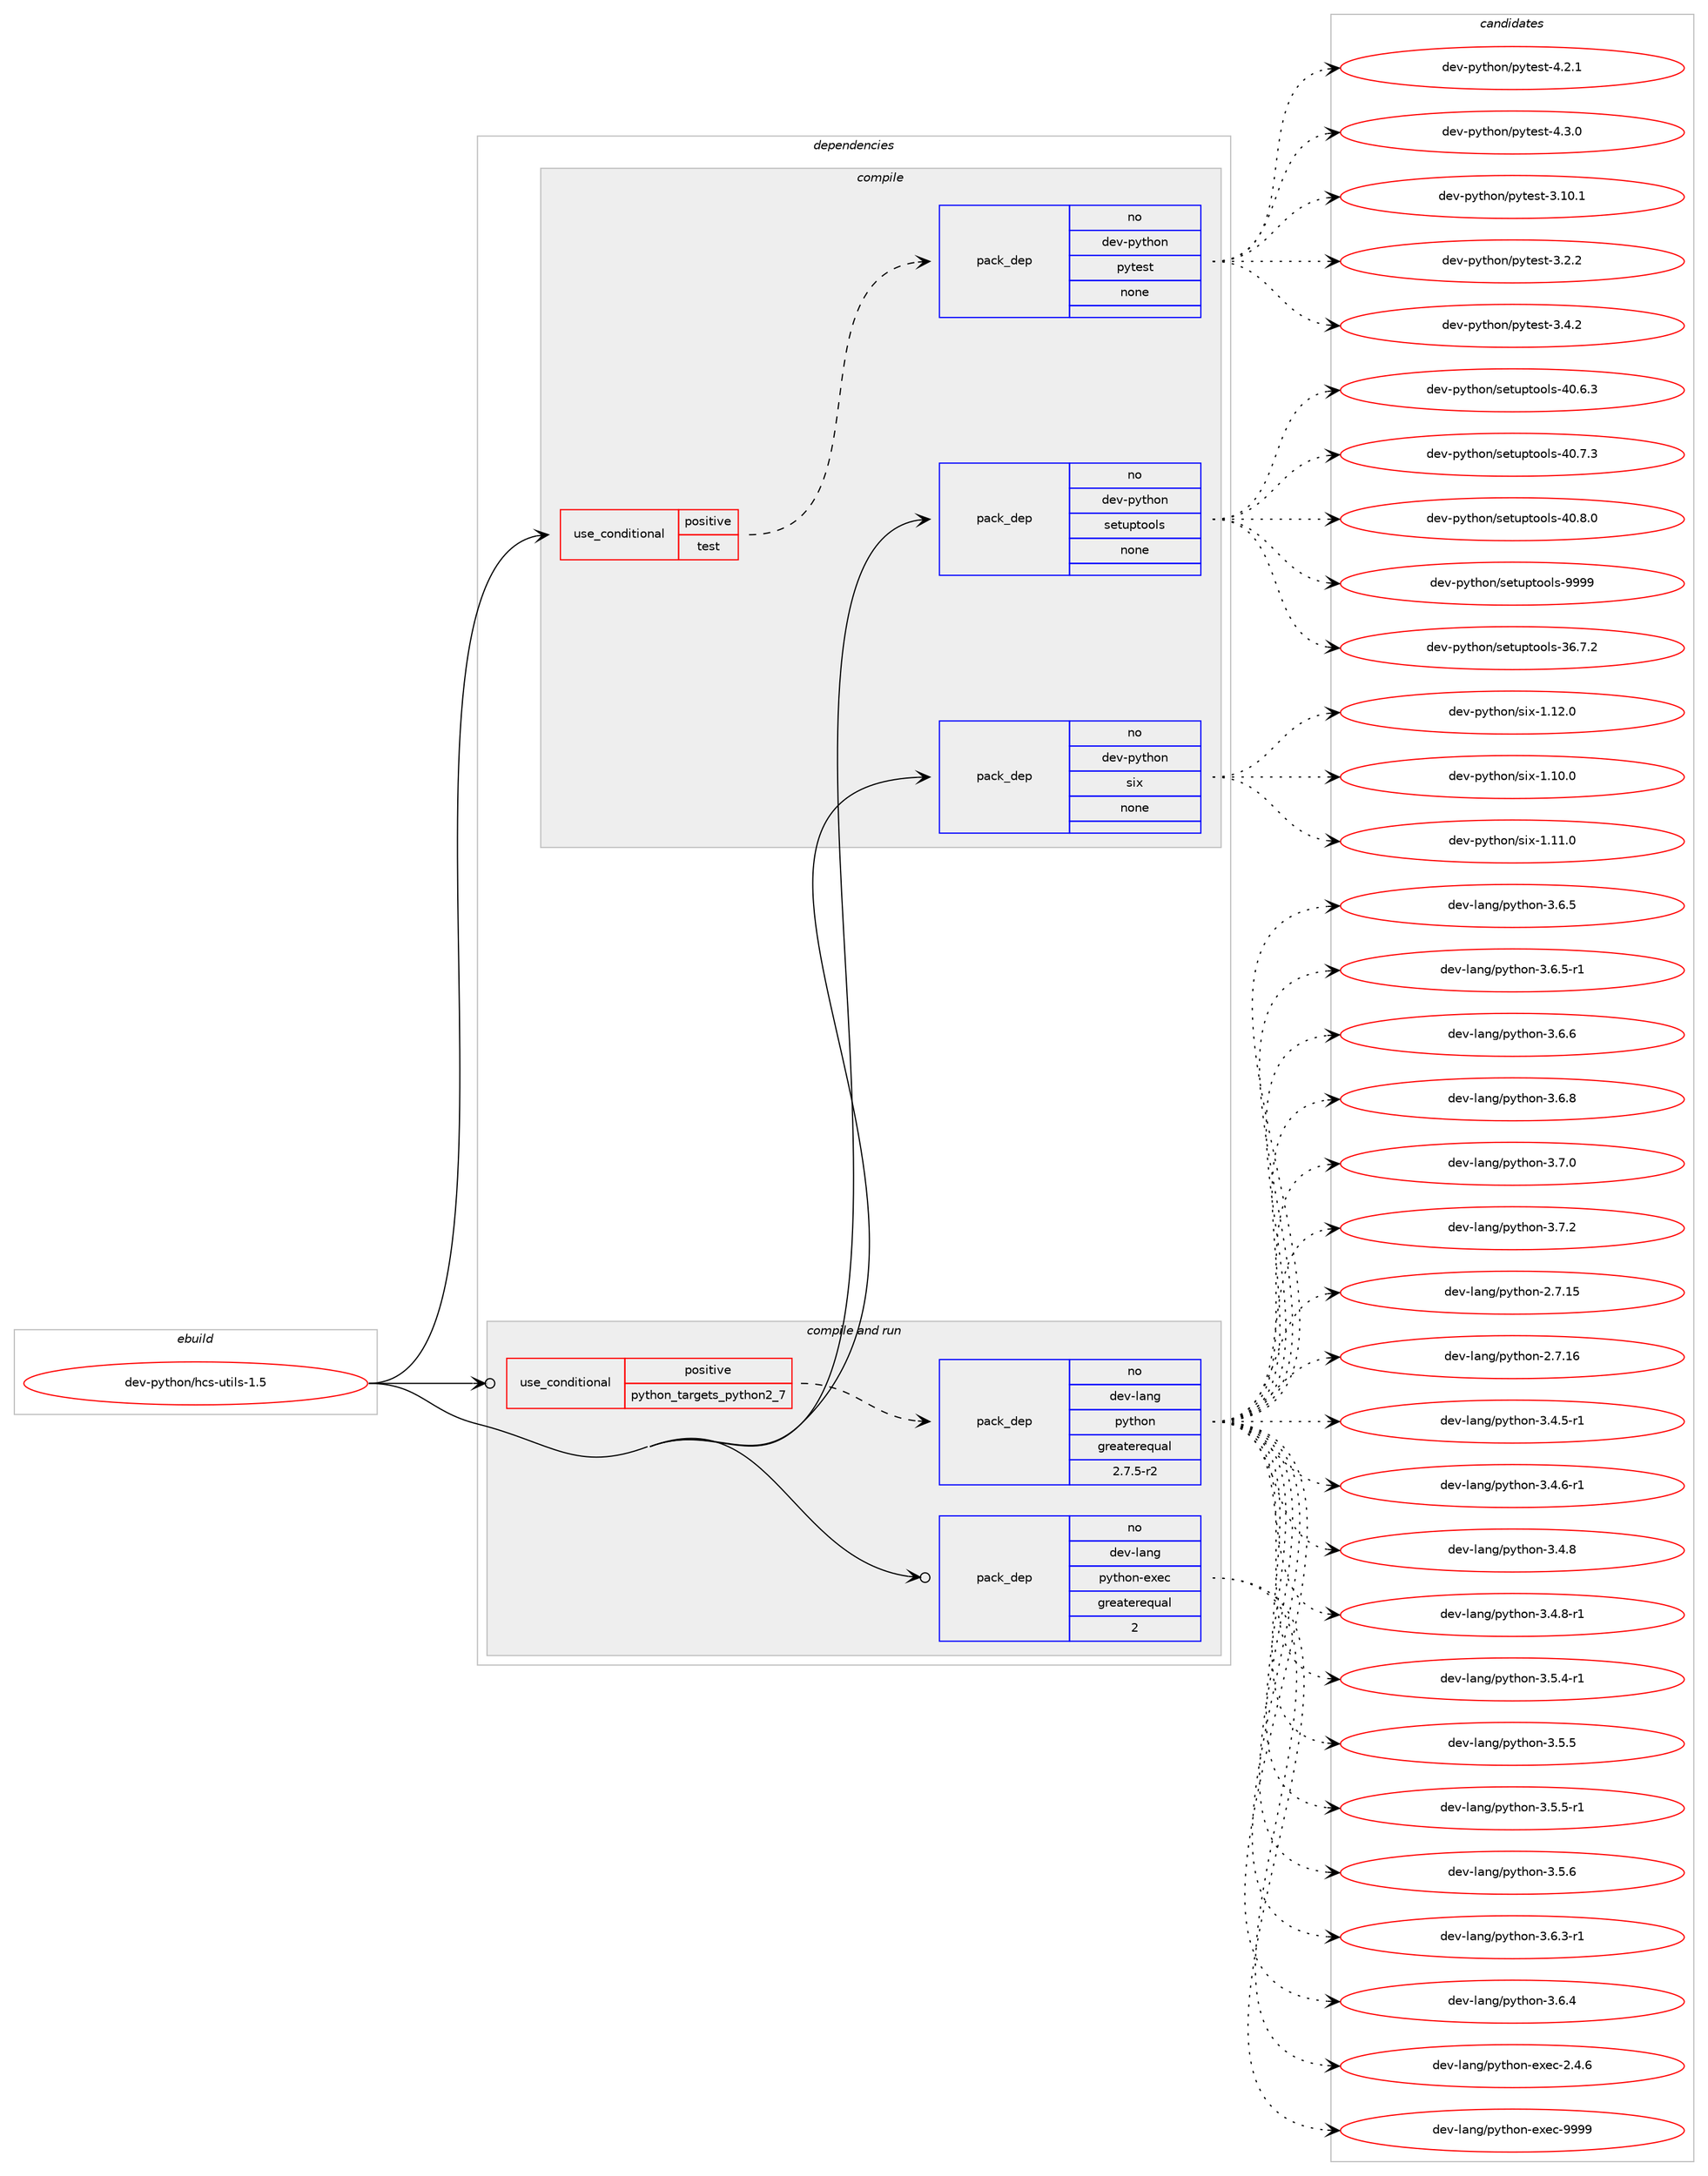 digraph prolog {

# *************
# Graph options
# *************

newrank=true;
concentrate=true;
compound=true;
graph [rankdir=LR,fontname=Helvetica,fontsize=10,ranksep=1.5];#, ranksep=2.5, nodesep=0.2];
edge  [arrowhead=vee];
node  [fontname=Helvetica,fontsize=10];

# **********
# The ebuild
# **********

subgraph cluster_leftcol {
color=gray;
rank=same;
label=<<i>ebuild</i>>;
id [label="dev-python/hcs-utils-1.5", color=red, width=4, href="../dev-python/hcs-utils-1.5.svg"];
}

# ****************
# The dependencies
# ****************

subgraph cluster_midcol {
color=gray;
label=<<i>dependencies</i>>;
subgraph cluster_compile {
fillcolor="#eeeeee";
style=filled;
label=<<i>compile</i>>;
subgraph cond375331 {
dependency1412612 [label=<<TABLE BORDER="0" CELLBORDER="1" CELLSPACING="0" CELLPADDING="4"><TR><TD ROWSPAN="3" CELLPADDING="10">use_conditional</TD></TR><TR><TD>positive</TD></TR><TR><TD>test</TD></TR></TABLE>>, shape=none, color=red];
subgraph pack1014012 {
dependency1412613 [label=<<TABLE BORDER="0" CELLBORDER="1" CELLSPACING="0" CELLPADDING="4" WIDTH="220"><TR><TD ROWSPAN="6" CELLPADDING="30">pack_dep</TD></TR><TR><TD WIDTH="110">no</TD></TR><TR><TD>dev-python</TD></TR><TR><TD>pytest</TD></TR><TR><TD>none</TD></TR><TR><TD></TD></TR></TABLE>>, shape=none, color=blue];
}
dependency1412612:e -> dependency1412613:w [weight=20,style="dashed",arrowhead="vee"];
}
id:e -> dependency1412612:w [weight=20,style="solid",arrowhead="vee"];
subgraph pack1014013 {
dependency1412614 [label=<<TABLE BORDER="0" CELLBORDER="1" CELLSPACING="0" CELLPADDING="4" WIDTH="220"><TR><TD ROWSPAN="6" CELLPADDING="30">pack_dep</TD></TR><TR><TD WIDTH="110">no</TD></TR><TR><TD>dev-python</TD></TR><TR><TD>setuptools</TD></TR><TR><TD>none</TD></TR><TR><TD></TD></TR></TABLE>>, shape=none, color=blue];
}
id:e -> dependency1412614:w [weight=20,style="solid",arrowhead="vee"];
subgraph pack1014014 {
dependency1412615 [label=<<TABLE BORDER="0" CELLBORDER="1" CELLSPACING="0" CELLPADDING="4" WIDTH="220"><TR><TD ROWSPAN="6" CELLPADDING="30">pack_dep</TD></TR><TR><TD WIDTH="110">no</TD></TR><TR><TD>dev-python</TD></TR><TR><TD>six</TD></TR><TR><TD>none</TD></TR><TR><TD></TD></TR></TABLE>>, shape=none, color=blue];
}
id:e -> dependency1412615:w [weight=20,style="solid",arrowhead="vee"];
}
subgraph cluster_compileandrun {
fillcolor="#eeeeee";
style=filled;
label=<<i>compile and run</i>>;
subgraph cond375332 {
dependency1412616 [label=<<TABLE BORDER="0" CELLBORDER="1" CELLSPACING="0" CELLPADDING="4"><TR><TD ROWSPAN="3" CELLPADDING="10">use_conditional</TD></TR><TR><TD>positive</TD></TR><TR><TD>python_targets_python2_7</TD></TR></TABLE>>, shape=none, color=red];
subgraph pack1014015 {
dependency1412617 [label=<<TABLE BORDER="0" CELLBORDER="1" CELLSPACING="0" CELLPADDING="4" WIDTH="220"><TR><TD ROWSPAN="6" CELLPADDING="30">pack_dep</TD></TR><TR><TD WIDTH="110">no</TD></TR><TR><TD>dev-lang</TD></TR><TR><TD>python</TD></TR><TR><TD>greaterequal</TD></TR><TR><TD>2.7.5-r2</TD></TR></TABLE>>, shape=none, color=blue];
}
dependency1412616:e -> dependency1412617:w [weight=20,style="dashed",arrowhead="vee"];
}
id:e -> dependency1412616:w [weight=20,style="solid",arrowhead="odotvee"];
subgraph pack1014016 {
dependency1412618 [label=<<TABLE BORDER="0" CELLBORDER="1" CELLSPACING="0" CELLPADDING="4" WIDTH="220"><TR><TD ROWSPAN="6" CELLPADDING="30">pack_dep</TD></TR><TR><TD WIDTH="110">no</TD></TR><TR><TD>dev-lang</TD></TR><TR><TD>python-exec</TD></TR><TR><TD>greaterequal</TD></TR><TR><TD>2</TD></TR></TABLE>>, shape=none, color=blue];
}
id:e -> dependency1412618:w [weight=20,style="solid",arrowhead="odotvee"];
}
subgraph cluster_run {
fillcolor="#eeeeee";
style=filled;
label=<<i>run</i>>;
}
}

# **************
# The candidates
# **************

subgraph cluster_choices {
rank=same;
color=gray;
label=<<i>candidates</i>>;

subgraph choice1014012 {
color=black;
nodesep=1;
choice100101118451121211161041111104711212111610111511645514649484649 [label="dev-python/pytest-3.10.1", color=red, width=4,href="../dev-python/pytest-3.10.1.svg"];
choice1001011184511212111610411111047112121116101115116455146504650 [label="dev-python/pytest-3.2.2", color=red, width=4,href="../dev-python/pytest-3.2.2.svg"];
choice1001011184511212111610411111047112121116101115116455146524650 [label="dev-python/pytest-3.4.2", color=red, width=4,href="../dev-python/pytest-3.4.2.svg"];
choice1001011184511212111610411111047112121116101115116455246504649 [label="dev-python/pytest-4.2.1", color=red, width=4,href="../dev-python/pytest-4.2.1.svg"];
choice1001011184511212111610411111047112121116101115116455246514648 [label="dev-python/pytest-4.3.0", color=red, width=4,href="../dev-python/pytest-4.3.0.svg"];
dependency1412613:e -> choice100101118451121211161041111104711212111610111511645514649484649:w [style=dotted,weight="100"];
dependency1412613:e -> choice1001011184511212111610411111047112121116101115116455146504650:w [style=dotted,weight="100"];
dependency1412613:e -> choice1001011184511212111610411111047112121116101115116455146524650:w [style=dotted,weight="100"];
dependency1412613:e -> choice1001011184511212111610411111047112121116101115116455246504649:w [style=dotted,weight="100"];
dependency1412613:e -> choice1001011184511212111610411111047112121116101115116455246514648:w [style=dotted,weight="100"];
}
subgraph choice1014013 {
color=black;
nodesep=1;
choice100101118451121211161041111104711510111611711211611111110811545515446554650 [label="dev-python/setuptools-36.7.2", color=red, width=4,href="../dev-python/setuptools-36.7.2.svg"];
choice100101118451121211161041111104711510111611711211611111110811545524846544651 [label="dev-python/setuptools-40.6.3", color=red, width=4,href="../dev-python/setuptools-40.6.3.svg"];
choice100101118451121211161041111104711510111611711211611111110811545524846554651 [label="dev-python/setuptools-40.7.3", color=red, width=4,href="../dev-python/setuptools-40.7.3.svg"];
choice100101118451121211161041111104711510111611711211611111110811545524846564648 [label="dev-python/setuptools-40.8.0", color=red, width=4,href="../dev-python/setuptools-40.8.0.svg"];
choice10010111845112121116104111110471151011161171121161111111081154557575757 [label="dev-python/setuptools-9999", color=red, width=4,href="../dev-python/setuptools-9999.svg"];
dependency1412614:e -> choice100101118451121211161041111104711510111611711211611111110811545515446554650:w [style=dotted,weight="100"];
dependency1412614:e -> choice100101118451121211161041111104711510111611711211611111110811545524846544651:w [style=dotted,weight="100"];
dependency1412614:e -> choice100101118451121211161041111104711510111611711211611111110811545524846554651:w [style=dotted,weight="100"];
dependency1412614:e -> choice100101118451121211161041111104711510111611711211611111110811545524846564648:w [style=dotted,weight="100"];
dependency1412614:e -> choice10010111845112121116104111110471151011161171121161111111081154557575757:w [style=dotted,weight="100"];
}
subgraph choice1014014 {
color=black;
nodesep=1;
choice100101118451121211161041111104711510512045494649484648 [label="dev-python/six-1.10.0", color=red, width=4,href="../dev-python/six-1.10.0.svg"];
choice100101118451121211161041111104711510512045494649494648 [label="dev-python/six-1.11.0", color=red, width=4,href="../dev-python/six-1.11.0.svg"];
choice100101118451121211161041111104711510512045494649504648 [label="dev-python/six-1.12.0", color=red, width=4,href="../dev-python/six-1.12.0.svg"];
dependency1412615:e -> choice100101118451121211161041111104711510512045494649484648:w [style=dotted,weight="100"];
dependency1412615:e -> choice100101118451121211161041111104711510512045494649494648:w [style=dotted,weight="100"];
dependency1412615:e -> choice100101118451121211161041111104711510512045494649504648:w [style=dotted,weight="100"];
}
subgraph choice1014015 {
color=black;
nodesep=1;
choice10010111845108971101034711212111610411111045504655464953 [label="dev-lang/python-2.7.15", color=red, width=4,href="../dev-lang/python-2.7.15.svg"];
choice10010111845108971101034711212111610411111045504655464954 [label="dev-lang/python-2.7.16", color=red, width=4,href="../dev-lang/python-2.7.16.svg"];
choice1001011184510897110103471121211161041111104551465246534511449 [label="dev-lang/python-3.4.5-r1", color=red, width=4,href="../dev-lang/python-3.4.5-r1.svg"];
choice1001011184510897110103471121211161041111104551465246544511449 [label="dev-lang/python-3.4.6-r1", color=red, width=4,href="../dev-lang/python-3.4.6-r1.svg"];
choice100101118451089711010347112121116104111110455146524656 [label="dev-lang/python-3.4.8", color=red, width=4,href="../dev-lang/python-3.4.8.svg"];
choice1001011184510897110103471121211161041111104551465246564511449 [label="dev-lang/python-3.4.8-r1", color=red, width=4,href="../dev-lang/python-3.4.8-r1.svg"];
choice1001011184510897110103471121211161041111104551465346524511449 [label="dev-lang/python-3.5.4-r1", color=red, width=4,href="../dev-lang/python-3.5.4-r1.svg"];
choice100101118451089711010347112121116104111110455146534653 [label="dev-lang/python-3.5.5", color=red, width=4,href="../dev-lang/python-3.5.5.svg"];
choice1001011184510897110103471121211161041111104551465346534511449 [label="dev-lang/python-3.5.5-r1", color=red, width=4,href="../dev-lang/python-3.5.5-r1.svg"];
choice100101118451089711010347112121116104111110455146534654 [label="dev-lang/python-3.5.6", color=red, width=4,href="../dev-lang/python-3.5.6.svg"];
choice1001011184510897110103471121211161041111104551465446514511449 [label="dev-lang/python-3.6.3-r1", color=red, width=4,href="../dev-lang/python-3.6.3-r1.svg"];
choice100101118451089711010347112121116104111110455146544652 [label="dev-lang/python-3.6.4", color=red, width=4,href="../dev-lang/python-3.6.4.svg"];
choice100101118451089711010347112121116104111110455146544653 [label="dev-lang/python-3.6.5", color=red, width=4,href="../dev-lang/python-3.6.5.svg"];
choice1001011184510897110103471121211161041111104551465446534511449 [label="dev-lang/python-3.6.5-r1", color=red, width=4,href="../dev-lang/python-3.6.5-r1.svg"];
choice100101118451089711010347112121116104111110455146544654 [label="dev-lang/python-3.6.6", color=red, width=4,href="../dev-lang/python-3.6.6.svg"];
choice100101118451089711010347112121116104111110455146544656 [label="dev-lang/python-3.6.8", color=red, width=4,href="../dev-lang/python-3.6.8.svg"];
choice100101118451089711010347112121116104111110455146554648 [label="dev-lang/python-3.7.0", color=red, width=4,href="../dev-lang/python-3.7.0.svg"];
choice100101118451089711010347112121116104111110455146554650 [label="dev-lang/python-3.7.2", color=red, width=4,href="../dev-lang/python-3.7.2.svg"];
dependency1412617:e -> choice10010111845108971101034711212111610411111045504655464953:w [style=dotted,weight="100"];
dependency1412617:e -> choice10010111845108971101034711212111610411111045504655464954:w [style=dotted,weight="100"];
dependency1412617:e -> choice1001011184510897110103471121211161041111104551465246534511449:w [style=dotted,weight="100"];
dependency1412617:e -> choice1001011184510897110103471121211161041111104551465246544511449:w [style=dotted,weight="100"];
dependency1412617:e -> choice100101118451089711010347112121116104111110455146524656:w [style=dotted,weight="100"];
dependency1412617:e -> choice1001011184510897110103471121211161041111104551465246564511449:w [style=dotted,weight="100"];
dependency1412617:e -> choice1001011184510897110103471121211161041111104551465346524511449:w [style=dotted,weight="100"];
dependency1412617:e -> choice100101118451089711010347112121116104111110455146534653:w [style=dotted,weight="100"];
dependency1412617:e -> choice1001011184510897110103471121211161041111104551465346534511449:w [style=dotted,weight="100"];
dependency1412617:e -> choice100101118451089711010347112121116104111110455146534654:w [style=dotted,weight="100"];
dependency1412617:e -> choice1001011184510897110103471121211161041111104551465446514511449:w [style=dotted,weight="100"];
dependency1412617:e -> choice100101118451089711010347112121116104111110455146544652:w [style=dotted,weight="100"];
dependency1412617:e -> choice100101118451089711010347112121116104111110455146544653:w [style=dotted,weight="100"];
dependency1412617:e -> choice1001011184510897110103471121211161041111104551465446534511449:w [style=dotted,weight="100"];
dependency1412617:e -> choice100101118451089711010347112121116104111110455146544654:w [style=dotted,weight="100"];
dependency1412617:e -> choice100101118451089711010347112121116104111110455146544656:w [style=dotted,weight="100"];
dependency1412617:e -> choice100101118451089711010347112121116104111110455146554648:w [style=dotted,weight="100"];
dependency1412617:e -> choice100101118451089711010347112121116104111110455146554650:w [style=dotted,weight="100"];
}
subgraph choice1014016 {
color=black;
nodesep=1;
choice1001011184510897110103471121211161041111104510112010199455046524654 [label="dev-lang/python-exec-2.4.6", color=red, width=4,href="../dev-lang/python-exec-2.4.6.svg"];
choice10010111845108971101034711212111610411111045101120101994557575757 [label="dev-lang/python-exec-9999", color=red, width=4,href="../dev-lang/python-exec-9999.svg"];
dependency1412618:e -> choice1001011184510897110103471121211161041111104510112010199455046524654:w [style=dotted,weight="100"];
dependency1412618:e -> choice10010111845108971101034711212111610411111045101120101994557575757:w [style=dotted,weight="100"];
}
}

}
